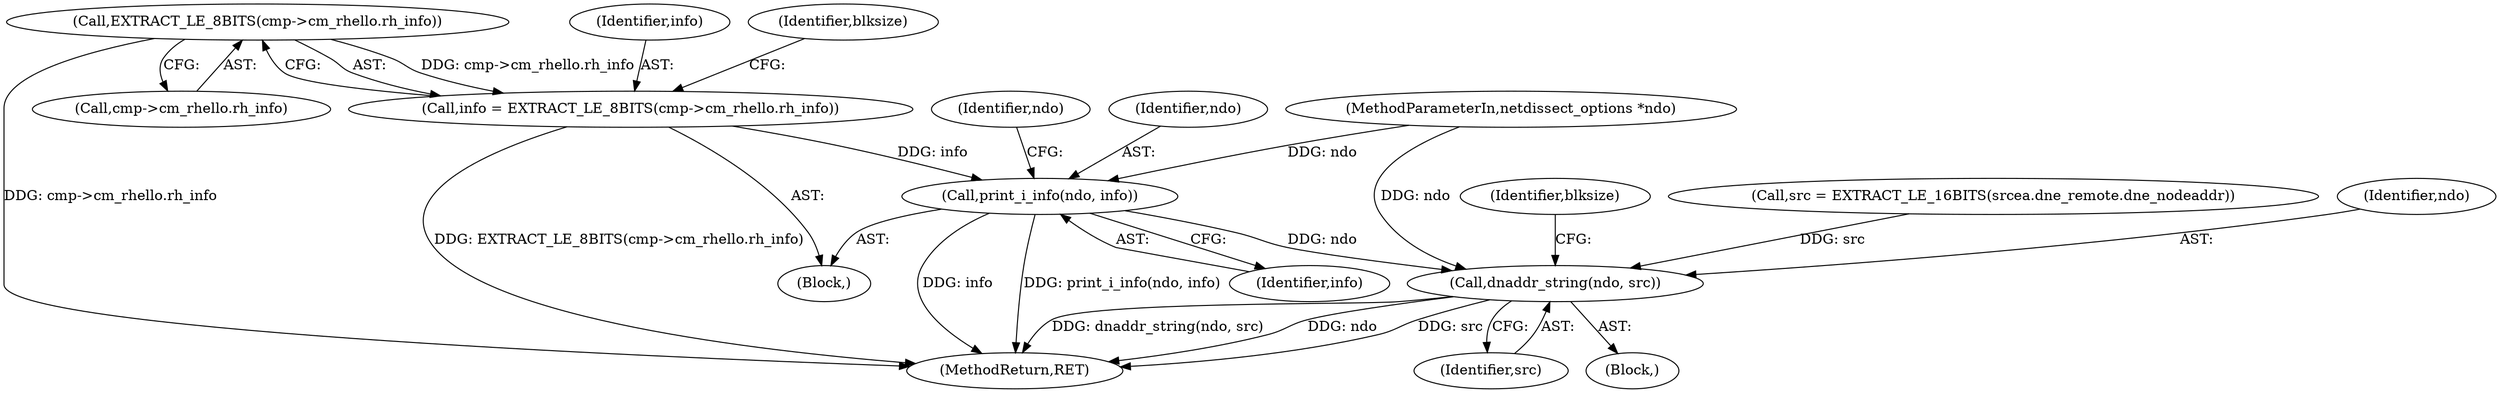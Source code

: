 digraph "0_tcpdump_c6e0531b5def26ecf912e8de6ade86cbdaed3751_0@pointer" {
"1000487" [label="(Call,EXTRACT_LE_8BITS(cmp->cm_rhello.rh_info))"];
"1000485" [label="(Call,info = EXTRACT_LE_8BITS(cmp->cm_rhello.rh_info))"];
"1000517" [label="(Call,print_i_info(ndo, info))"];
"1000532" [label="(Call,dnaddr_string(ndo, src))"];
"1000532" [label="(Call,dnaddr_string(ndo, src))"];
"1000722" [label="(MethodReturn,RET)"];
"1000518" [label="(Identifier,ndo)"];
"1000536" [label="(Identifier,blksize)"];
"1000486" [label="(Identifier,info)"];
"1000494" [label="(Identifier,blksize)"];
"1000487" [label="(Call,EXTRACT_LE_8BITS(cmp->cm_rhello.rh_info))"];
"1000485" [label="(Call,info = EXTRACT_LE_8BITS(cmp->cm_rhello.rh_info))"];
"1000522" [label="(Identifier,ndo)"];
"1000533" [label="(Identifier,ndo)"];
"1000517" [label="(Call,print_i_info(ndo, info))"];
"1000103" [label="(MethodParameterIn,netdissect_options *ndo)"];
"1000477" [label="(Call,src = EXTRACT_LE_16BITS(srcea.dne_remote.dne_nodeaddr))"];
"1000146" [label="(Block,)"];
"1000488" [label="(Call,cmp->cm_rhello.rh_info)"];
"1000534" [label="(Identifier,src)"];
"1000531" [label="(Block,)"];
"1000519" [label="(Identifier,info)"];
"1000487" -> "1000485"  [label="AST: "];
"1000487" -> "1000488"  [label="CFG: "];
"1000488" -> "1000487"  [label="AST: "];
"1000485" -> "1000487"  [label="CFG: "];
"1000487" -> "1000722"  [label="DDG: cmp->cm_rhello.rh_info"];
"1000487" -> "1000485"  [label="DDG: cmp->cm_rhello.rh_info"];
"1000485" -> "1000146"  [label="AST: "];
"1000486" -> "1000485"  [label="AST: "];
"1000494" -> "1000485"  [label="CFG: "];
"1000485" -> "1000722"  [label="DDG: EXTRACT_LE_8BITS(cmp->cm_rhello.rh_info)"];
"1000485" -> "1000517"  [label="DDG: info"];
"1000517" -> "1000146"  [label="AST: "];
"1000517" -> "1000519"  [label="CFG: "];
"1000518" -> "1000517"  [label="AST: "];
"1000519" -> "1000517"  [label="AST: "];
"1000522" -> "1000517"  [label="CFG: "];
"1000517" -> "1000722"  [label="DDG: info"];
"1000517" -> "1000722"  [label="DDG: print_i_info(ndo, info)"];
"1000103" -> "1000517"  [label="DDG: ndo"];
"1000517" -> "1000532"  [label="DDG: ndo"];
"1000532" -> "1000531"  [label="AST: "];
"1000532" -> "1000534"  [label="CFG: "];
"1000533" -> "1000532"  [label="AST: "];
"1000534" -> "1000532"  [label="AST: "];
"1000536" -> "1000532"  [label="CFG: "];
"1000532" -> "1000722"  [label="DDG: ndo"];
"1000532" -> "1000722"  [label="DDG: src"];
"1000532" -> "1000722"  [label="DDG: dnaddr_string(ndo, src)"];
"1000103" -> "1000532"  [label="DDG: ndo"];
"1000477" -> "1000532"  [label="DDG: src"];
}
